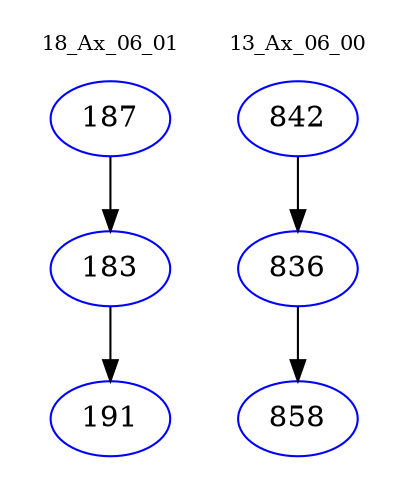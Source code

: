digraph{
subgraph cluster_0 {
color = white
label = "18_Ax_06_01";
fontsize=10;
T0_187 [label="187", color="blue"]
T0_187 -> T0_183 [color="black"]
T0_183 [label="183", color="blue"]
T0_183 -> T0_191 [color="black"]
T0_191 [label="191", color="blue"]
}
subgraph cluster_1 {
color = white
label = "13_Ax_06_00";
fontsize=10;
T1_842 [label="842", color="blue"]
T1_842 -> T1_836 [color="black"]
T1_836 [label="836", color="blue"]
T1_836 -> T1_858 [color="black"]
T1_858 [label="858", color="blue"]
}
}
